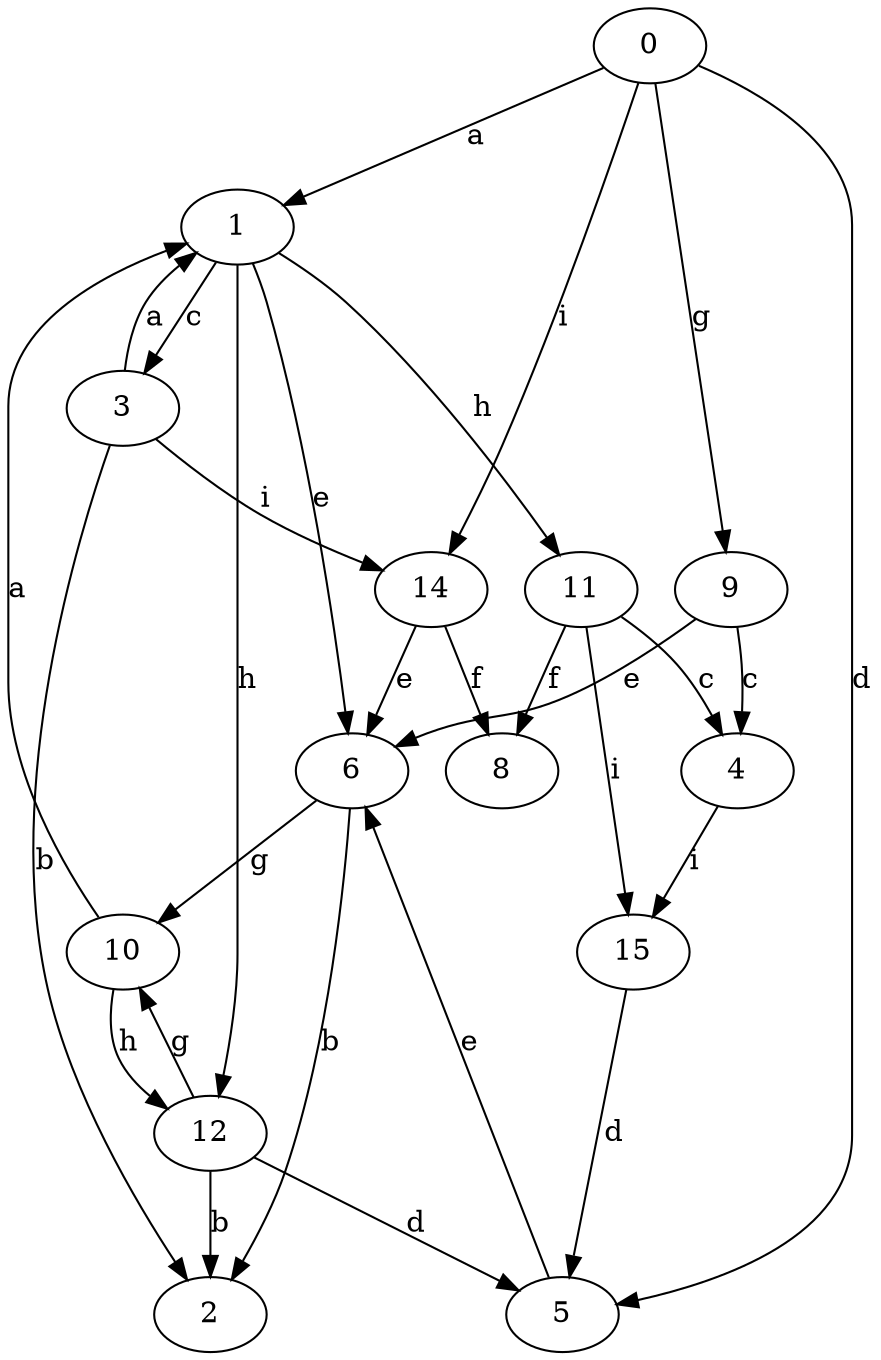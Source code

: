 strict digraph  {
1;
2;
3;
4;
0;
5;
6;
8;
9;
10;
11;
12;
14;
15;
1 -> 3  [label=c];
1 -> 6  [label=e];
1 -> 11  [label=h];
1 -> 12  [label=h];
3 -> 1  [label=a];
3 -> 2  [label=b];
3 -> 14  [label=i];
4 -> 15  [label=i];
0 -> 1  [label=a];
0 -> 5  [label=d];
0 -> 9  [label=g];
0 -> 14  [label=i];
5 -> 6  [label=e];
6 -> 2  [label=b];
6 -> 10  [label=g];
9 -> 4  [label=c];
9 -> 6  [label=e];
10 -> 1  [label=a];
10 -> 12  [label=h];
11 -> 4  [label=c];
11 -> 8  [label=f];
11 -> 15  [label=i];
12 -> 2  [label=b];
12 -> 5  [label=d];
12 -> 10  [label=g];
14 -> 6  [label=e];
14 -> 8  [label=f];
15 -> 5  [label=d];
}
